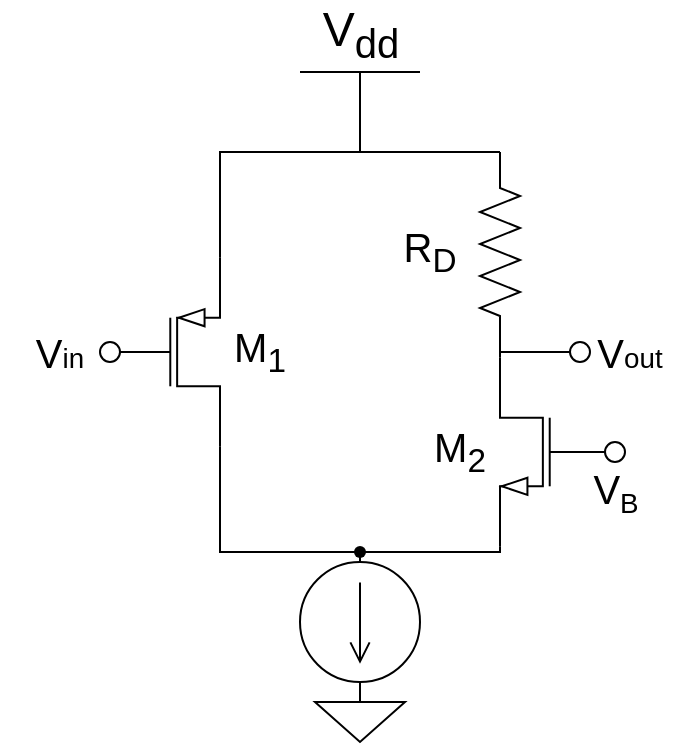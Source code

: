 <mxfile version="24.2.5" type="device">
  <diagram name="第 1 页" id="_I2n-fiFblRLdIt5WKft">
    <mxGraphModel dx="265" dy="184" grid="1" gridSize="10" guides="1" tooltips="1" connect="1" arrows="1" fold="1" page="1" pageScale="1" pageWidth="827" pageHeight="1169" math="0" shadow="0">
      <root>
        <mxCell id="0" />
        <mxCell id="1" parent="0" />
        <mxCell id="mEMLXfvmAKlYTrAUVCSt-2" value="" style="verticalLabelPosition=bottom;shadow=0;dashed=0;align=center;html=1;verticalAlign=top;shape=mxgraph.electrical.transistors.nmos;pointerEvents=1;flipH=1;" vertex="1" parent="1">
          <mxGeometry x="440" y="220" width="60" height="100" as="geometry" />
        </mxCell>
        <mxCell id="mEMLXfvmAKlYTrAUVCSt-3" value="" style="pointerEvents=1;verticalLabelPosition=bottom;shadow=0;dashed=0;align=center;html=1;verticalAlign=top;shape=mxgraph.electrical.signal_sources.signal_ground;" vertex="1" parent="1">
          <mxGeometry x="347.5" y="385" width="45" height="30" as="geometry" />
        </mxCell>
        <mxCell id="mEMLXfvmAKlYTrAUVCSt-4" value="" style="pointerEvents=1;verticalLabelPosition=bottom;shadow=0;dashed=0;align=center;html=1;verticalAlign=top;shape=mxgraph.electrical.resistors.resistor_2;rotation=90;" vertex="1" parent="1">
          <mxGeometry x="390" y="160" width="100" height="20" as="geometry" />
        </mxCell>
        <mxCell id="mEMLXfvmAKlYTrAUVCSt-5" value="V&lt;sub&gt;dd&lt;/sub&gt;" style="verticalLabelPosition=top;verticalAlign=bottom;shape=mxgraph.electrical.signal_sources.vdd;shadow=0;dashed=0;align=center;strokeWidth=1;fontSize=24;html=1;flipV=1;" vertex="1" parent="1">
          <mxGeometry x="340" y="80" width="60" height="40" as="geometry" />
        </mxCell>
        <mxCell id="mEMLXfvmAKlYTrAUVCSt-6" value="" style="endArrow=none;html=1;strokeWidth=1;rounded=0;" edge="1" parent="1">
          <mxGeometry width="100" relative="1" as="geometry">
            <mxPoint x="440" y="220" as="sourcePoint" />
            <mxPoint x="480" y="220" as="targetPoint" />
          </mxGeometry>
        </mxCell>
        <mxCell id="mEMLXfvmAKlYTrAUVCSt-7" value="" style="verticalLabelPosition=bottom;shadow=0;dashed=0;align=center;html=1;verticalAlign=top;strokeWidth=1;shape=ellipse;" vertex="1" parent="1">
          <mxGeometry x="475" y="215" width="10" height="10" as="geometry" />
        </mxCell>
        <mxCell id="mEMLXfvmAKlYTrAUVCSt-8" value="" style="verticalLabelPosition=bottom;shadow=0;dashed=0;align=center;html=1;verticalAlign=top;strokeWidth=1;shape=ellipse;" vertex="1" parent="1">
          <mxGeometry x="492.5" y="265" width="10" height="10" as="geometry" />
        </mxCell>
        <mxCell id="mEMLXfvmAKlYTrAUVCSt-10" value="&lt;font style=&quot;font-size: 20px;&quot;&gt;R&lt;sub&gt;D&lt;/sub&gt;&lt;/font&gt;" style="text;html=1;align=center;verticalAlign=middle;whiteSpace=wrap;rounded=0;" vertex="1" parent="1">
          <mxGeometry x="375" y="155" width="60" height="30" as="geometry" />
        </mxCell>
        <mxCell id="mEMLXfvmAKlYTrAUVCSt-11" value="&lt;span style=&quot;font-size: 20px;&quot;&gt;V&lt;/span&gt;&lt;span style=&quot;font-size: 16.667px;&quot;&gt;&lt;sub&gt;B&lt;/sub&gt;&lt;/span&gt;" style="text;html=1;align=center;verticalAlign=middle;whiteSpace=wrap;rounded=0;" vertex="1" parent="1">
          <mxGeometry x="467.5" y="275" width="60" height="30" as="geometry" />
        </mxCell>
        <mxCell id="mEMLXfvmAKlYTrAUVCSt-12" value="&lt;span style=&quot;font-size: 20px;&quot;&gt;V&lt;/span&gt;&lt;span style=&quot;font-size: 13.889px;&quot;&gt;in&lt;/span&gt;" style="text;html=1;align=center;verticalAlign=middle;whiteSpace=wrap;rounded=0;" vertex="1" parent="1">
          <mxGeometry x="190" y="205" width="60" height="30" as="geometry" />
        </mxCell>
        <mxCell id="mEMLXfvmAKlYTrAUVCSt-13" value="&lt;span style=&quot;font-size: 20px;&quot;&gt;V&lt;/span&gt;&lt;span style=&quot;font-size: 13.889px;&quot;&gt;out&lt;/span&gt;" style="text;html=1;align=center;verticalAlign=middle;whiteSpace=wrap;rounded=0;" vertex="1" parent="1">
          <mxGeometry x="475" y="205" width="60" height="30" as="geometry" />
        </mxCell>
        <mxCell id="mEMLXfvmAKlYTrAUVCSt-14" value="&lt;span style=&quot;font-size: 20px;&quot;&gt;M&lt;sub&gt;1&lt;/sub&gt;&lt;/span&gt;" style="text;html=1;align=center;verticalAlign=middle;whiteSpace=wrap;rounded=0;" vertex="1" parent="1">
          <mxGeometry x="290" y="205" width="60" height="30" as="geometry" />
        </mxCell>
        <mxCell id="mEMLXfvmAKlYTrAUVCSt-15" value="&lt;span style=&quot;font-size: 20px;&quot;&gt;M&lt;sub&gt;2&lt;/sub&gt;&lt;/span&gt;" style="text;html=1;align=center;verticalAlign=middle;whiteSpace=wrap;rounded=0;" vertex="1" parent="1">
          <mxGeometry x="390" y="255" width="60" height="30" as="geometry" />
        </mxCell>
        <mxCell id="mEMLXfvmAKlYTrAUVCSt-17" value="" style="verticalLabelPosition=bottom;shadow=0;dashed=0;align=center;html=1;verticalAlign=top;shape=mxgraph.electrical.transistors.pmos;pointerEvents=1;" vertex="1" parent="1">
          <mxGeometry x="240" y="170" width="60" height="100" as="geometry" />
        </mxCell>
        <mxCell id="mEMLXfvmAKlYTrAUVCSt-9" value="" style="verticalLabelPosition=bottom;shadow=0;dashed=0;align=center;html=1;verticalAlign=top;strokeWidth=1;shape=ellipse;" vertex="1" parent="1">
          <mxGeometry x="240" y="215" width="10" height="10" as="geometry" />
        </mxCell>
        <mxCell id="mEMLXfvmAKlYTrAUVCSt-19" value="" style="endArrow=none;html=1;strokeWidth=1;rounded=0;entryX=0;entryY=0.5;entryDx=0;entryDy=0;entryPerimeter=0;exitX=1;exitY=0;exitDx=0;exitDy=0;exitPerimeter=0;" edge="1" parent="1" source="mEMLXfvmAKlYTrAUVCSt-17" target="mEMLXfvmAKlYTrAUVCSt-4">
          <mxGeometry width="100" relative="1" as="geometry">
            <mxPoint x="310" y="120" as="sourcePoint" />
            <mxPoint x="410" y="120" as="targetPoint" />
            <Array as="points">
              <mxPoint x="300" y="120" />
            </Array>
          </mxGeometry>
        </mxCell>
        <mxCell id="mEMLXfvmAKlYTrAUVCSt-20" value="" style="pointerEvents=1;verticalLabelPosition=bottom;shadow=0;dashed=0;align=center;html=1;verticalAlign=top;shape=mxgraph.electrical.signal_sources.source;aspect=fixed;points=[[0.5,0,0],[1,0.5,0],[0.5,1,0],[0,0.5,0]];elSignalType=dc1;rotation=90;" vertex="1" parent="1">
          <mxGeometry x="340" y="325" width="60" height="60" as="geometry" />
        </mxCell>
        <mxCell id="mEMLXfvmAKlYTrAUVCSt-21" value="" style="endArrow=none;html=1;strokeWidth=1;rounded=0;entryX=0;entryY=0.5;entryDx=0;entryDy=0;entryPerimeter=0;" edge="1" parent="1" source="mEMLXfvmAKlYTrAUVCSt-22" target="mEMLXfvmAKlYTrAUVCSt-20">
          <mxGeometry width="100" relative="1" as="geometry">
            <mxPoint x="370" y="320" as="sourcePoint" />
            <mxPoint x="420" y="300" as="targetPoint" />
          </mxGeometry>
        </mxCell>
        <mxCell id="mEMLXfvmAKlYTrAUVCSt-24" value="" style="endArrow=none;html=1;strokeWidth=1;rounded=0;entryDx=0;entryDy=0;entryPerimeter=0;" edge="1" parent="1" target="mEMLXfvmAKlYTrAUVCSt-22">
          <mxGeometry width="100" relative="1" as="geometry">
            <mxPoint x="370" y="320" as="sourcePoint" />
            <mxPoint x="370" y="325" as="targetPoint" />
          </mxGeometry>
        </mxCell>
        <mxCell id="mEMLXfvmAKlYTrAUVCSt-22" value="" style="shape=waypoint;sketch=0;fillStyle=solid;size=6;pointerEvents=1;points=[];fillColor=none;resizable=0;rotatable=0;perimeter=centerPerimeter;snapToPoint=1;" vertex="1" parent="1">
          <mxGeometry x="360" y="310" width="20" height="20" as="geometry" />
        </mxCell>
        <mxCell id="mEMLXfvmAKlYTrAUVCSt-26" value="" style="endArrow=none;html=1;strokeWidth=1;rounded=0;entryX=1;entryY=0;entryDx=0;entryDy=0;entryPerimeter=0;exitX=1;exitY=0.5;exitDx=0;exitDy=0;exitPerimeter=0;" edge="1" parent="1" source="mEMLXfvmAKlYTrAUVCSt-4" target="mEMLXfvmAKlYTrAUVCSt-2">
          <mxGeometry width="100" relative="1" as="geometry">
            <mxPoint x="390" y="230" as="sourcePoint" />
            <mxPoint x="490" y="230" as="targetPoint" />
          </mxGeometry>
        </mxCell>
        <mxCell id="mEMLXfvmAKlYTrAUVCSt-27" value="" style="endArrow=none;html=1;strokeWidth=1;rounded=0;entryX=1;entryY=1;entryDx=0;entryDy=0;entryPerimeter=0;exitX=1;exitY=1;exitDx=0;exitDy=0;exitPerimeter=0;" edge="1" parent="1" source="mEMLXfvmAKlYTrAUVCSt-17" target="mEMLXfvmAKlYTrAUVCSt-2">
          <mxGeometry width="100" relative="1" as="geometry">
            <mxPoint x="330" y="300" as="sourcePoint" />
            <mxPoint x="430" y="300" as="targetPoint" />
            <Array as="points">
              <mxPoint x="300" y="320" />
              <mxPoint x="440" y="320" />
            </Array>
          </mxGeometry>
        </mxCell>
      </root>
    </mxGraphModel>
  </diagram>
</mxfile>
